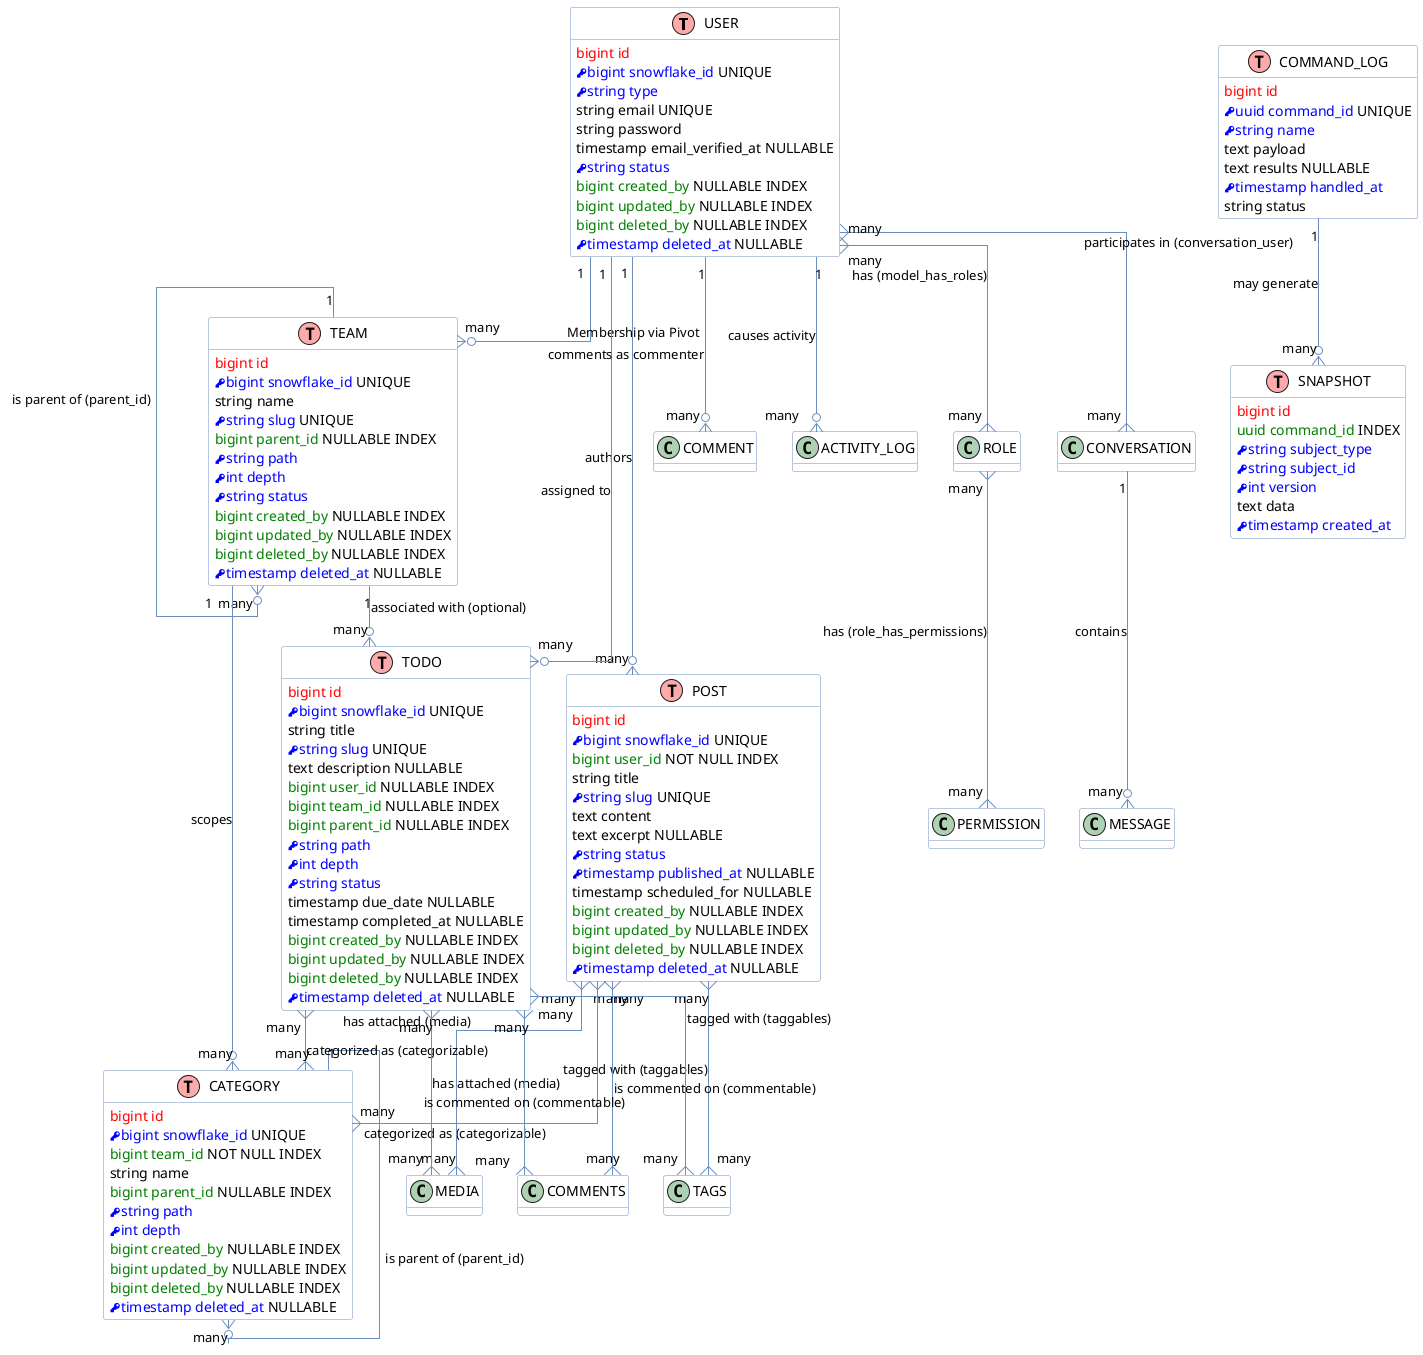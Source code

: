 @startuml
!define Table(name,desc) class name as "desc" << (T,#FFAAAA) >>
!define FK(x) <color:green>x</color>
!define PK(x) <color:red>x</color>
!define IX(x) <color:blue><&key>x</color>

hide methods
hide stereotypes

skinparam linetype ortho
skinparam class {
    BackgroundColor White
    BorderColor #6C8EBF
    ArrowColor #6C8EBF
}

Table(USER, "USER") {
    PK(bigint id)
    IX(bigint snowflake_id) UNIQUE
    IX(string type)
    string email UNIQUE
    string password
    timestamp email_verified_at NULLABLE
    IX(string status)
    FK(bigint created_by) NULLABLE INDEX
    FK(bigint updated_by) NULLABLE INDEX
    FK(bigint deleted_by) NULLABLE INDEX
    IX(timestamp deleted_at) NULLABLE
}

Table(TEAM, "TEAM") {
    PK(bigint id)
    IX(bigint snowflake_id) UNIQUE
    string name
    IX(string slug) UNIQUE
    FK(bigint parent_id) NULLABLE INDEX
    IX(string path)
    IX(int depth)
    IX(string status)
    FK(bigint created_by) NULLABLE INDEX
    FK(bigint updated_by) NULLABLE INDEX
    FK(bigint deleted_by) NULLABLE INDEX
    IX(timestamp deleted_at) NULLABLE
}

Table(CATEGORY, "CATEGORY") {
    PK(bigint id)
    IX(bigint snowflake_id) UNIQUE
    FK(bigint team_id) NOT NULL INDEX
    string name
    IX(string slug) UNIQUE(team_id, slug)
    FK(bigint parent_id) NULLABLE INDEX
    IX(string path)
    IX(int depth)
    FK(bigint created_by) NULLABLE INDEX
    FK(bigint updated_by) NULLABLE INDEX
    FK(bigint deleted_by) NULLABLE INDEX
    IX(timestamp deleted_at) NULLABLE
}

Table(POST, "POST") {
    PK(bigint id)
    IX(bigint snowflake_id) UNIQUE
    FK(bigint user_id) NOT NULL INDEX
    string title
    IX(string slug) UNIQUE
    text content
    text excerpt NULLABLE
    IX(string status)
    IX(timestamp published_at) NULLABLE
    timestamp scheduled_for NULLABLE
    FK(bigint created_by) NULLABLE INDEX
    FK(bigint updated_by) NULLABLE INDEX
    FK(bigint deleted_by) NULLABLE INDEX
    IX(timestamp deleted_at) NULLABLE
}

Table(TODO, "TODO") {
    PK(bigint id)
    IX(bigint snowflake_id) UNIQUE
    string title
    IX(string slug) UNIQUE
    text description NULLABLE
    FK(bigint user_id) NULLABLE INDEX
    FK(bigint team_id) NULLABLE INDEX
    FK(bigint parent_id) NULLABLE INDEX
    IX(string path)
    IX(int depth)
    IX(string status)
    timestamp due_date NULLABLE
    timestamp completed_at NULLABLE
    FK(bigint created_by) NULLABLE INDEX
    FK(bigint updated_by) NULLABLE INDEX
    FK(bigint deleted_by) NULLABLE INDEX
    IX(timestamp deleted_at) NULLABLE
}

Table(COMMAND_LOG, "COMMAND_LOG") {
    PK(bigint id)
    IX(uuid command_id) UNIQUE
    IX(string name)
    text payload
    text results NULLABLE
    IX(timestamp handled_at)
    string status
}

Table(SNAPSHOT, "SNAPSHOT") {
    PK(bigint id)
    FK(uuid command_id) INDEX
    IX(string subject_type)
    IX(string subject_id)
    IX(int version)
    text data
    IX(timestamp created_at)
}

' Relationships
USER "1" --o{ "many" TEAM : "Membership via Pivot"
USER "1" --o{ "many" POST : "authors"
USER "1" --o{ "many" TODO : "assigned to"
USER "1" --o{ "many" COMMENT : "comments as commenter"
USER "1" --o{ "many" ACTIVITY_LOG : "causes activity"
USER "many" }--{ "many" ROLE : "has (model_has_roles)"
USER "many" }--{ "many" CONVERSATION : "participates in (conversation_user)"

TEAM "1" --o{ "many" TEAM : "is parent of (parent_id)"
TEAM "1" --o{ "many" CATEGORY : "scopes"
TEAM "1" --o{ "many" TODO : "associated with (optional)"

CATEGORY "1" --o{ "many" CATEGORY : "is parent of (parent_id)"

POST "many" }--{ "many" CATEGORY : "categorized as (categorizable)"
POST "many" }--{ "many" TAGS : "tagged with (taggables)"
POST "many" }--{ "many" MEDIA : "has attached (media)"
POST "many" }--{ "many" COMMENTS : "is commented on (commentable)"

TODO "many" }--{ "many" CATEGORY : "categorized as (categorizable)"
TODO "many" }--{ "many" TAGS : "tagged with (taggables)"
TODO "many" }--{ "many" MEDIA : "has attached (media)"
TODO "many" }--{ "many" COMMENTS : "is commented on (commentable)"

CONVERSATION "1" --o{ "many" MESSAGE : "contains"

ROLE "many" }--{ "many" PERMISSION : "has (role_has_permissions)"

COMMAND_LOG "1" --o{ "many" SNAPSHOT : "may generate"
@enduml
